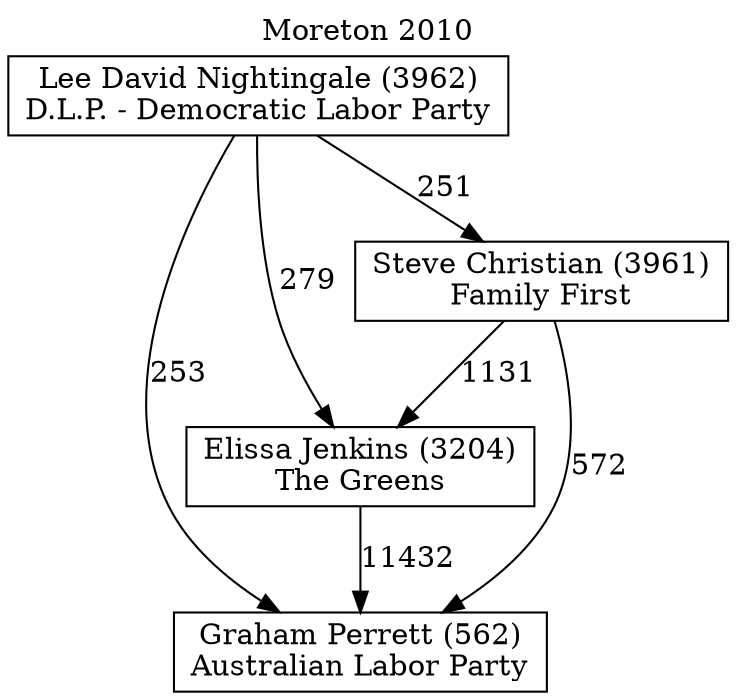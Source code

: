 // House preference flow
digraph "Graham Perrett (562)_Moreton_2010" {
	graph [label="Moreton 2010" labelloc=t mclimit=10]
	node [shape=box]
	"Graham Perrett (562)" [label="Graham Perrett (562)
Australian Labor Party"]
	"Elissa Jenkins (3204)" [label="Elissa Jenkins (3204)
The Greens"]
	"Steve Christian (3961)" [label="Steve Christian (3961)
Family First"]
	"Lee David Nightingale (3962)" [label="Lee David Nightingale (3962)
D.L.P. - Democratic Labor Party"]
	"Elissa Jenkins (3204)" -> "Graham Perrett (562)" [label=11432]
	"Steve Christian (3961)" -> "Elissa Jenkins (3204)" [label=1131]
	"Lee David Nightingale (3962)" -> "Steve Christian (3961)" [label=251]
	"Steve Christian (3961)" -> "Graham Perrett (562)" [label=572]
	"Lee David Nightingale (3962)" -> "Graham Perrett (562)" [label=253]
	"Lee David Nightingale (3962)" -> "Elissa Jenkins (3204)" [label=279]
}
